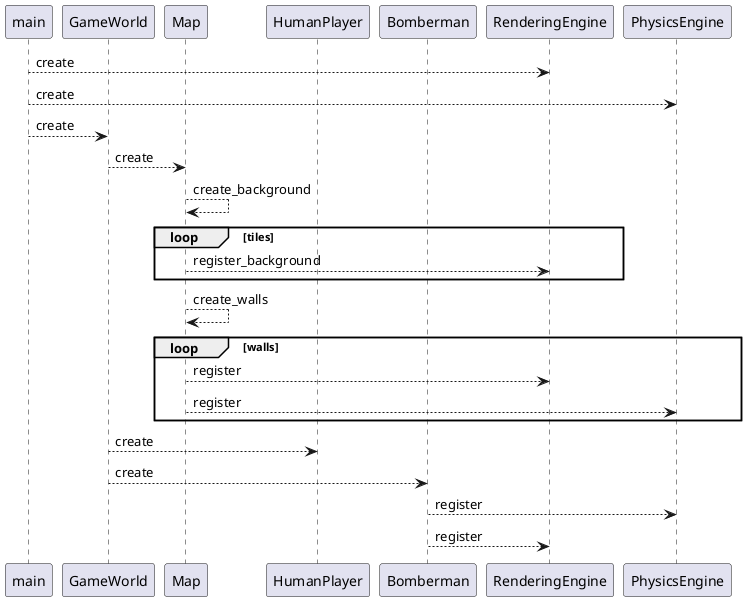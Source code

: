 @startuml

participant main
participant GameWorld
participant Map
participant HumanPlayer
participant Bomberman

participant RenderingEngine
participant PhysicsEngine

main --> RenderingEngine : create
main --> PhysicsEngine : create
main --> GameWorld : create
GameWorld --> Map : create

Map --> Map : create_background
loop tiles
  Map --> RenderingEngine : register_background
end

Map --> Map : create_walls
loop walls
  Map --> RenderingEngine : register
  Map --> PhysicsEngine : register
end

GameWorld --> HumanPlayer : create
GameWorld --> Bomberman : create
Bomberman --> PhysicsEngine : register
Bomberman --> RenderingEngine : register

@enduml
